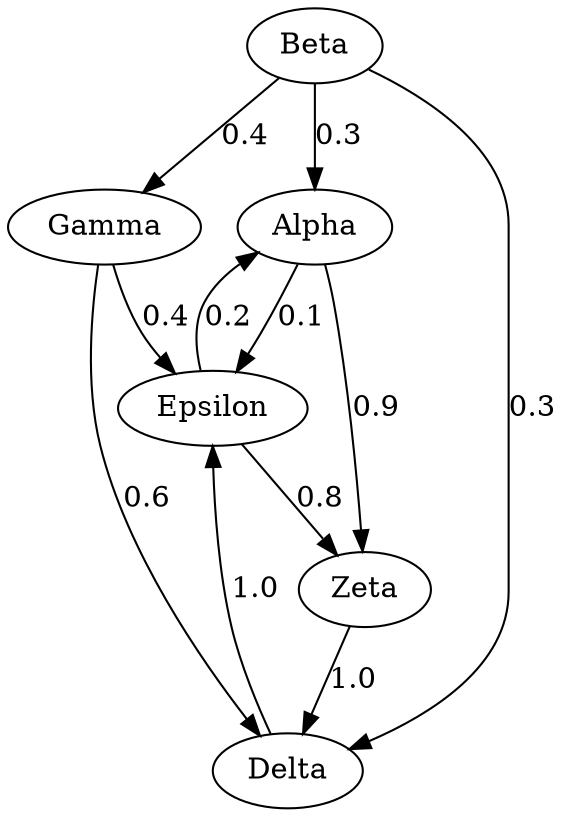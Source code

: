 // A network
digraph {
	1 [label=Alpha]
	2 [label=Beta]
	3 [label=Gamma]
	4 [label=Delta]
	5 [label=Epsilon]
	6 [label=Zeta]
	1 -> 5 [label=0.1]
	1 -> 6 [label=0.9]
	2 -> 1 [label=0.3]
	2 -> 3 [label=0.4]
	2 -> 4 [label=0.3]
	3 -> 4 [label=0.6]
	3 -> 5 [label=0.4]
	4 -> 5 [label=1.0]
	5 -> 1 [label=0.2]
	5 -> 6 [label=0.8]
	6 -> 4 [label=1.0]
}
